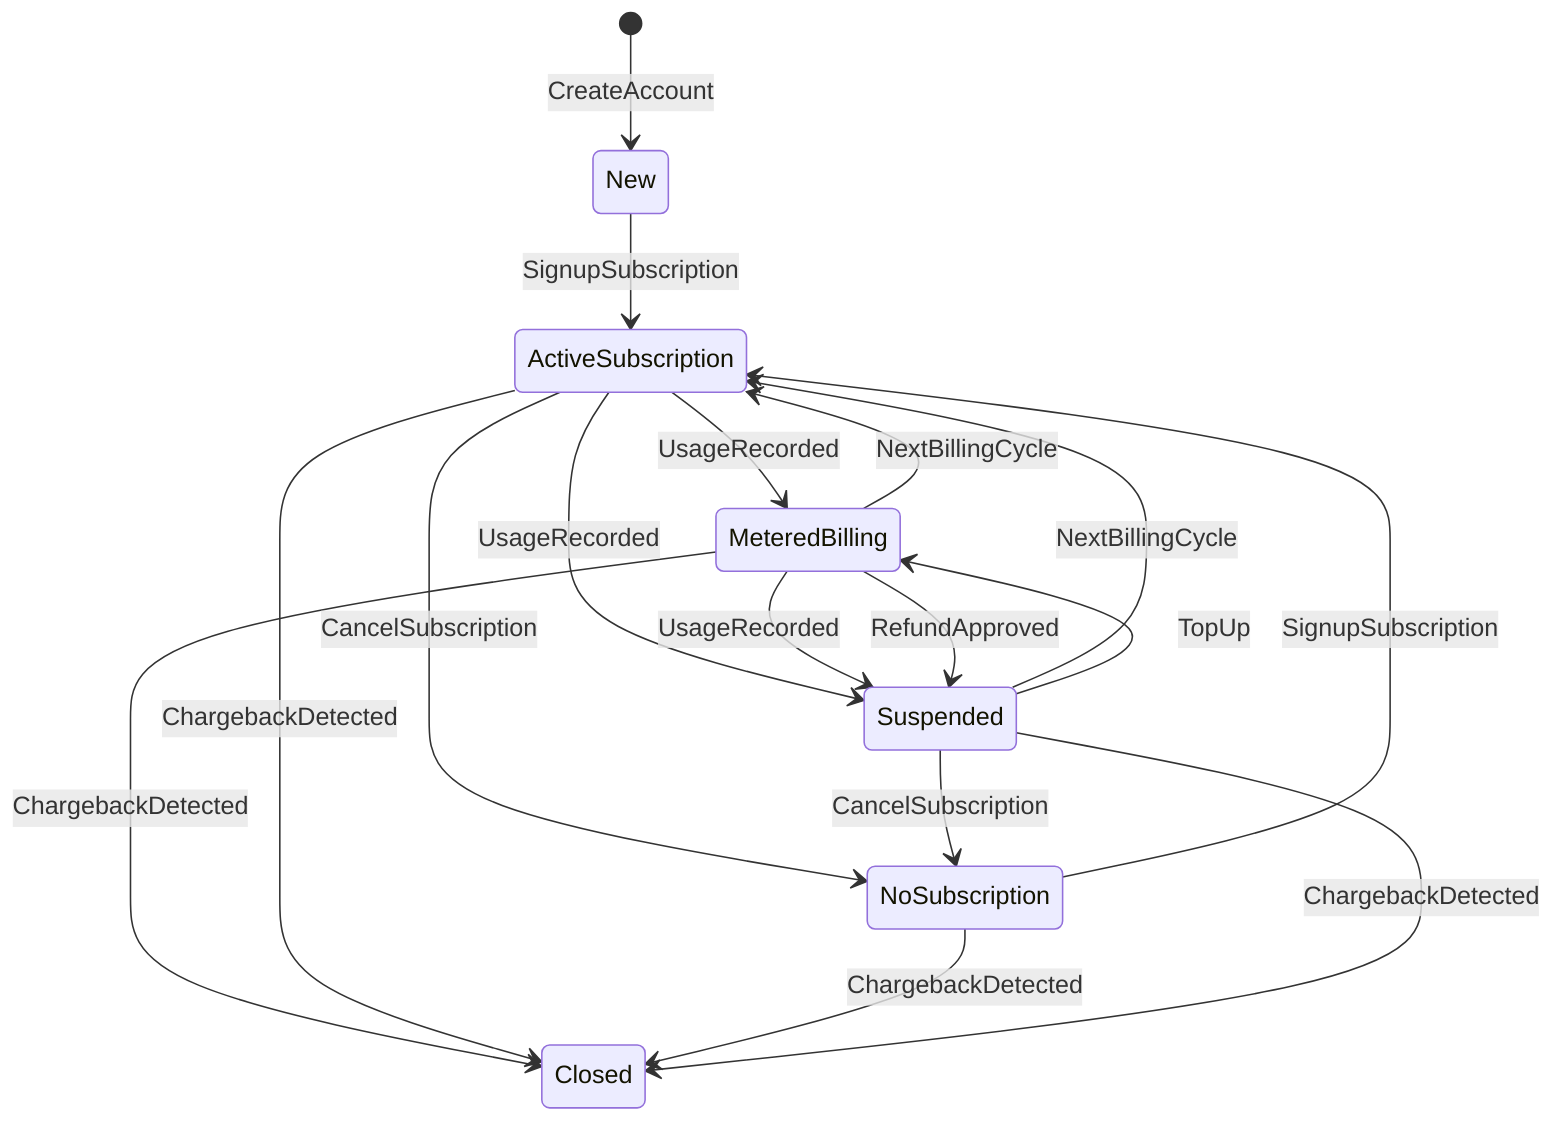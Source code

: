 ---
id: 12868491-b79b-4271-8241-e7d80fa62e6d
---
stateDiagram-v2
    [*] --> New : CreateAccount

    %% Subscription 
    New --> ActiveSubscription : SignupSubscription
    ActiveSubscription --> NoSubscription : CancelSubscription
    NoSubscription --> ActiveSubscription : SignupSubscription

    %% Token Usage
    ActiveSubscription --> MeteredBilling: UsageRecorded 
    ActiveSubscription --> Suspended: UsageRecorded
    MeteredBilling --> Suspended : UsageRecorded

    %% Next billing cycle renews monthly credits
    MeteredBilling --> ActiveSubscription : NextBillingCycle
    Suspended --> ActiveSubscription : NextBillingCycle

    %% TopUp the account balance
    Suspended --> MeteredBilling : TopUp

    %% Refund path for account balance
    MeteredBilling --> Suspended : RefundApproved
    Suspended --> NoSubscription : CancelSubscription

    %% FRAUD path — one-way to Closed
    MeteredBilling --> Closed : ChargebackDetected
    ActiveSubscription --> Closed : ChargebackDetected
    NoSubscription --> Closed : ChargebackDetected
    Suspended --> Closed : ChargebackDetected
